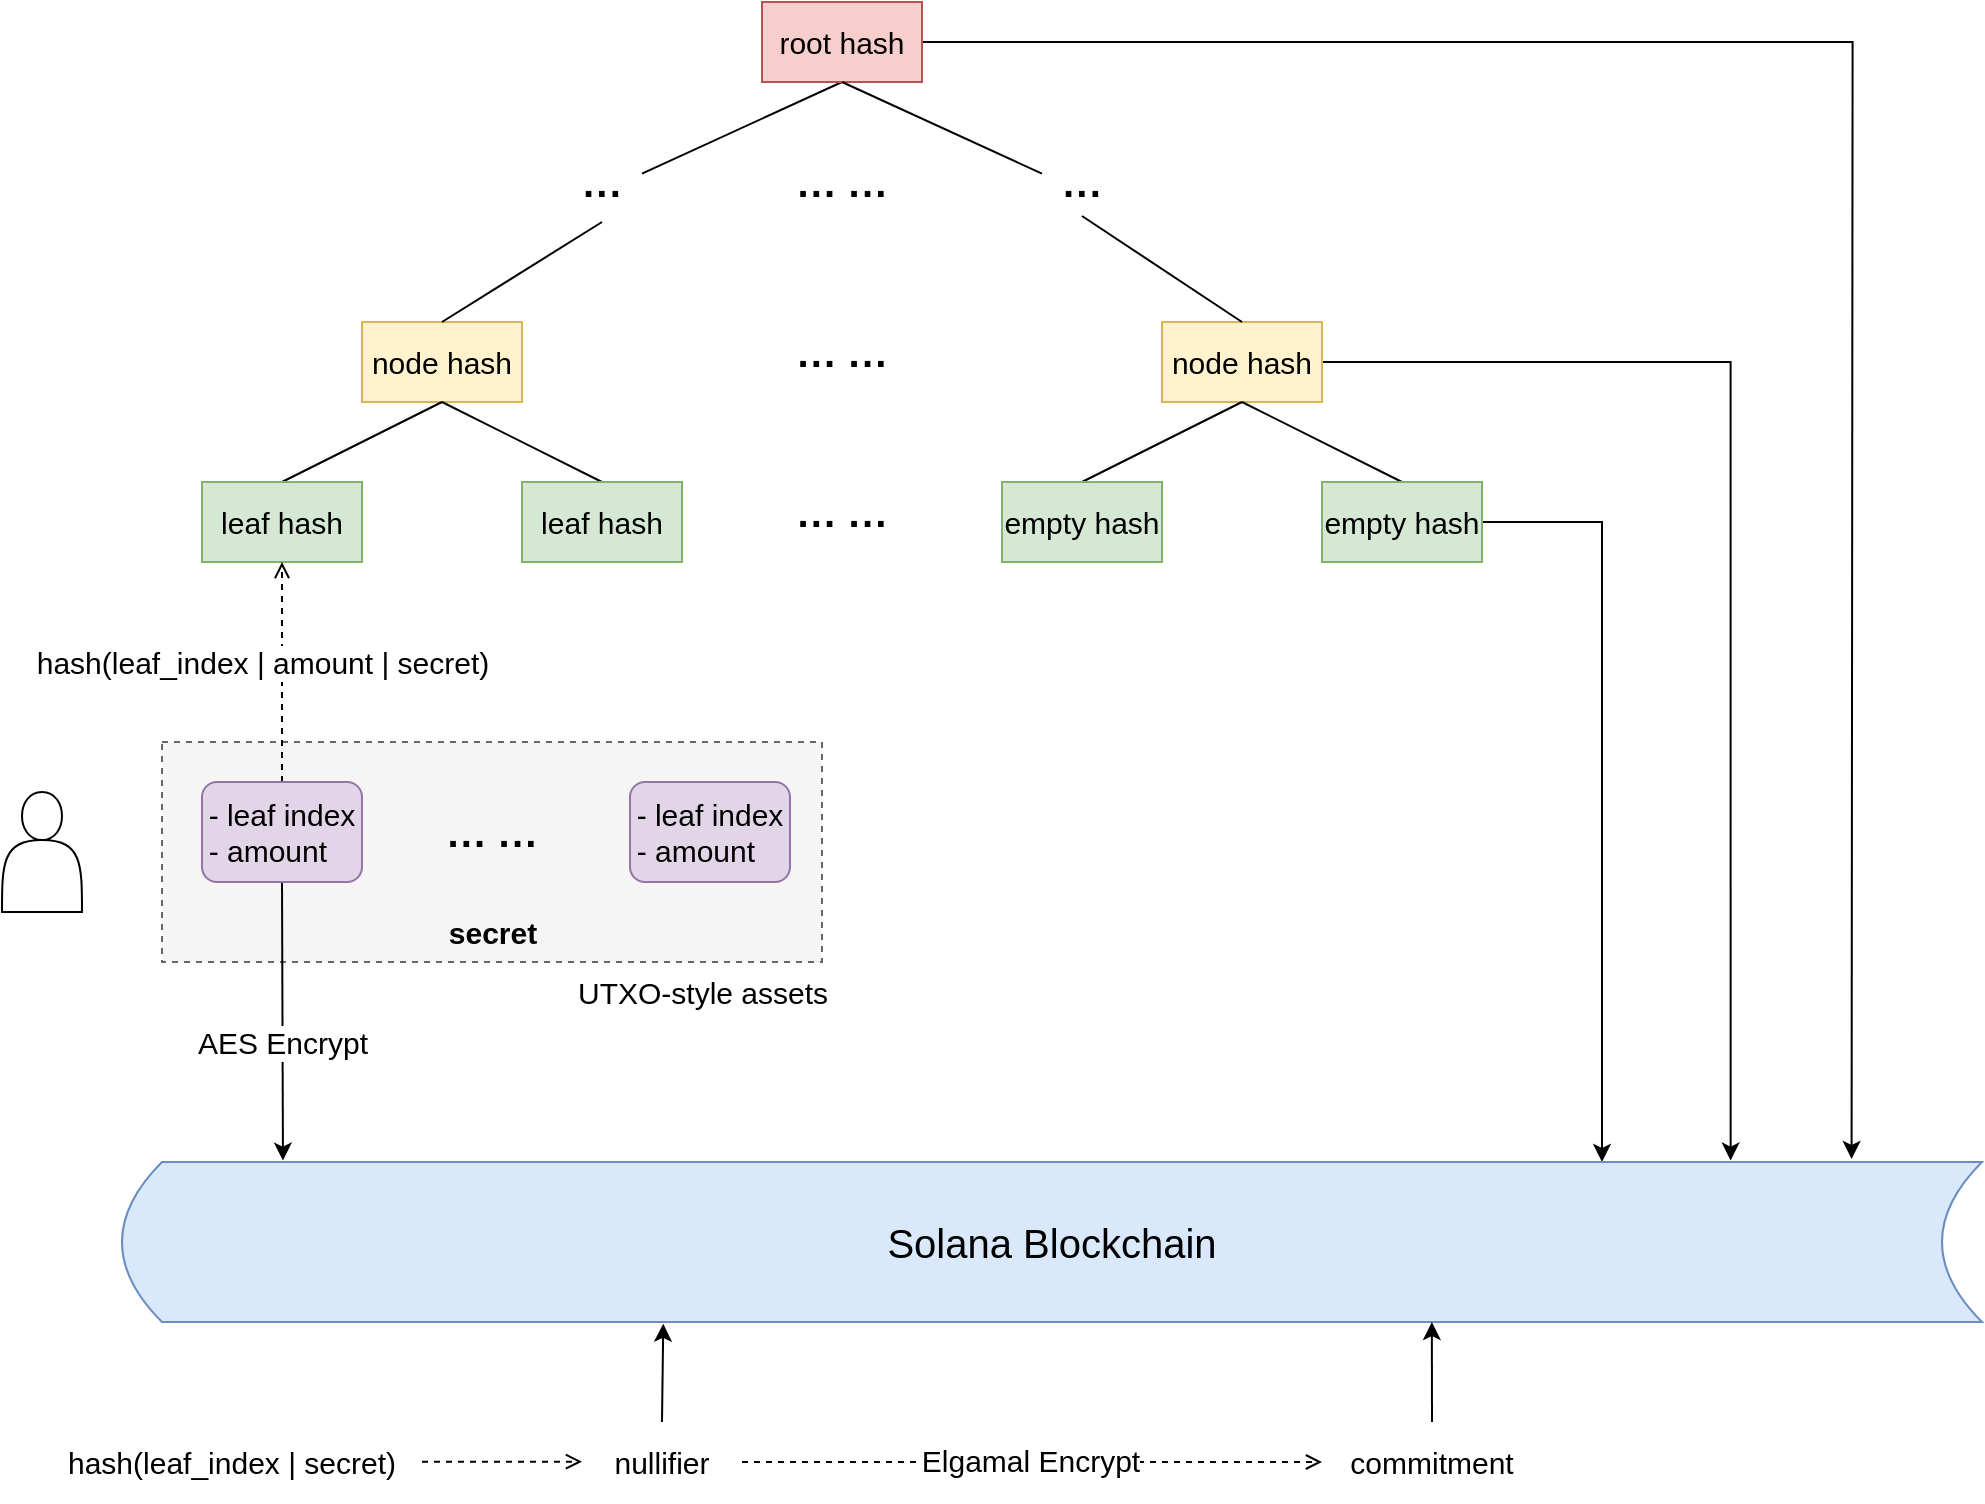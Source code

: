 <mxfile version="20.2.8" type="device"><diagram id="8EMxFf6STS4y8gYCHuE5" name="第 1 页"><mxGraphModel dx="1778" dy="1071" grid="1" gridSize="10" guides="1" tooltips="1" connect="1" arrows="1" fold="1" page="1" pageScale="1" pageWidth="827" pageHeight="1169" math="0" shadow="0"><root><mxCell id="0"/><mxCell id="1" parent="0"/><mxCell id="vUbe8f6Xz9YqmfPvGngN-27" value="" style="rounded=0;whiteSpace=wrap;html=1;fontSize=15;dashed=1;fillColor=#f5f5f5;fontColor=#333333;strokeColor=#666666;" vertex="1" parent="1"><mxGeometry x="320" y="620" width="330" height="110" as="geometry"/></mxCell><mxCell id="vUbe8f6Xz9YqmfPvGngN-11" style="edgeStyle=none;rounded=0;orthogonalLoop=1;jettySize=auto;html=1;entryX=0.5;entryY=1;entryDx=0;entryDy=0;fontSize=15;endArrow=none;endFill=0;" edge="1" parent="1" source="vUbe8f6Xz9YqmfPvGngN-8" target="vUbe8f6Xz9YqmfPvGngN-1"><mxGeometry relative="1" as="geometry"><mxPoint x="660" y="350" as="sourcePoint"/></mxGeometry></mxCell><mxCell id="vUbe8f6Xz9YqmfPvGngN-50" style="edgeStyle=orthogonalEdgeStyle;rounded=0;orthogonalLoop=1;jettySize=auto;html=1;exitX=1;exitY=0.5;exitDx=0;exitDy=0;entryX=0.88;entryY=-0.015;entryDx=0;entryDy=0;entryPerimeter=0;fontSize=12;endArrow=classic;endFill=1;" edge="1" parent="1" source="vUbe8f6Xz9YqmfPvGngN-1"><mxGeometry relative="1" as="geometry"><mxPoint x="1164.8" y="828.5" as="targetPoint"/></mxGeometry></mxCell><mxCell id="vUbe8f6Xz9YqmfPvGngN-1" value="root hash" style="rounded=0;whiteSpace=wrap;html=1;fillColor=#f8cecc;strokeColor=#b85450;fontSize=15;" vertex="1" parent="1"><mxGeometry x="620" y="250" width="80" height="40" as="geometry"/></mxCell><mxCell id="vUbe8f6Xz9YqmfPvGngN-2" value="node hash" style="rounded=0;whiteSpace=wrap;html=1;fillColor=#fff2cc;strokeColor=#d6b656;fontSize=15;" vertex="1" parent="1"><mxGeometry x="420" y="410" width="80" height="40" as="geometry"/></mxCell><mxCell id="vUbe8f6Xz9YqmfPvGngN-49" style="edgeStyle=orthogonalEdgeStyle;rounded=0;orthogonalLoop=1;jettySize=auto;html=1;exitX=1;exitY=0.5;exitDx=0;exitDy=0;entryX=0.817;entryY=-0.007;entryDx=0;entryDy=0;entryPerimeter=0;fontSize=12;endArrow=classic;endFill=1;" edge="1" parent="1" source="vUbe8f6Xz9YqmfPvGngN-3"><mxGeometry relative="1" as="geometry"><mxPoint x="1104.32" y="829.3" as="targetPoint"/><Array as="points"><mxPoint x="1104" y="430"/></Array></mxGeometry></mxCell><mxCell id="vUbe8f6Xz9YqmfPvGngN-3" value="node hash" style="rounded=0;whiteSpace=wrap;html=1;fillColor=#fff2cc;strokeColor=#d6b656;fontSize=15;" vertex="1" parent="1"><mxGeometry x="820" y="410" width="80" height="40" as="geometry"/></mxCell><mxCell id="vUbe8f6Xz9YqmfPvGngN-15" style="edgeStyle=none;rounded=0;orthogonalLoop=1;jettySize=auto;html=1;exitX=0.5;exitY=0;exitDx=0;exitDy=0;entryX=0.5;entryY=1;entryDx=0;entryDy=0;fontSize=15;endArrow=none;endFill=0;" edge="1" parent="1" source="vUbe8f6Xz9YqmfPvGngN-4" target="vUbe8f6Xz9YqmfPvGngN-2"><mxGeometry relative="1" as="geometry"/></mxCell><mxCell id="vUbe8f6Xz9YqmfPvGngN-4" value="leaf hash" style="rounded=0;whiteSpace=wrap;html=1;fillColor=#d5e8d4;strokeColor=#82b366;fontSize=15;" vertex="1" parent="1"><mxGeometry x="340" y="490" width="80" height="40" as="geometry"/></mxCell><mxCell id="vUbe8f6Xz9YqmfPvGngN-16" style="edgeStyle=none;rounded=0;orthogonalLoop=1;jettySize=auto;html=1;exitX=0.5;exitY=0;exitDx=0;exitDy=0;fontSize=15;endArrow=none;endFill=0;" edge="1" parent="1" source="vUbe8f6Xz9YqmfPvGngN-5"><mxGeometry relative="1" as="geometry"><mxPoint x="460" y="450" as="targetPoint"/></mxGeometry></mxCell><mxCell id="vUbe8f6Xz9YqmfPvGngN-5" value="leaf hash" style="rounded=0;whiteSpace=wrap;html=1;fillColor=#d5e8d4;strokeColor=#82b366;fontSize=15;" vertex="1" parent="1"><mxGeometry x="500" y="490" width="80" height="40" as="geometry"/></mxCell><mxCell id="vUbe8f6Xz9YqmfPvGngN-17" style="edgeStyle=none;rounded=0;orthogonalLoop=1;jettySize=auto;html=1;exitX=0.5;exitY=0;exitDx=0;exitDy=0;entryX=0.5;entryY=1;entryDx=0;entryDy=0;fontSize=15;endArrow=none;endFill=0;" edge="1" parent="1" source="vUbe8f6Xz9YqmfPvGngN-6" target="vUbe8f6Xz9YqmfPvGngN-3"><mxGeometry relative="1" as="geometry"/></mxCell><mxCell id="vUbe8f6Xz9YqmfPvGngN-6" value="empty hash" style="rounded=0;whiteSpace=wrap;html=1;fillColor=#d5e8d4;strokeColor=#82b366;fontSize=15;" vertex="1" parent="1"><mxGeometry x="740" y="490" width="80" height="40" as="geometry"/></mxCell><mxCell id="vUbe8f6Xz9YqmfPvGngN-18" style="edgeStyle=none;rounded=0;orthogonalLoop=1;jettySize=auto;html=1;exitX=0.5;exitY=0;exitDx=0;exitDy=0;entryX=0.5;entryY=1;entryDx=0;entryDy=0;fontSize=15;endArrow=none;endFill=0;" edge="1" parent="1" source="vUbe8f6Xz9YqmfPvGngN-7" target="vUbe8f6Xz9YqmfPvGngN-3"><mxGeometry relative="1" as="geometry"/></mxCell><mxCell id="vUbe8f6Xz9YqmfPvGngN-48" style="edgeStyle=orthogonalEdgeStyle;rounded=0;orthogonalLoop=1;jettySize=auto;html=1;exitX=1;exitY=0.5;exitDx=0;exitDy=0;fontSize=12;endArrow=classic;endFill=1;entryX=0.75;entryY=0;entryDx=0;entryDy=0;" edge="1" parent="1" source="vUbe8f6Xz9YqmfPvGngN-7"><mxGeometry relative="1" as="geometry"><mxPoint x="1040" y="830.0" as="targetPoint"/><Array as="points"><mxPoint x="1040" y="510"/></Array></mxGeometry></mxCell><mxCell id="vUbe8f6Xz9YqmfPvGngN-7" value="empty hash" style="rounded=0;whiteSpace=wrap;html=1;fillColor=#d5e8d4;strokeColor=#82b366;fontSize=15;" vertex="1" parent="1"><mxGeometry x="900" y="490" width="80" height="40" as="geometry"/></mxCell><mxCell id="vUbe8f6Xz9YqmfPvGngN-8" value="&lt;font style=&quot;font-size: 20px;&quot;&gt;&lt;b style=&quot;font-size: 20px;&quot;&gt;···&lt;/b&gt;&lt;/font&gt;" style="text;html=1;align=center;verticalAlign=middle;resizable=0;points=[];autosize=1;strokeColor=none;fillColor=none;fontSize=20;" vertex="1" parent="1"><mxGeometry x="520" y="325" width="40" height="40" as="geometry"/></mxCell><mxCell id="vUbe8f6Xz9YqmfPvGngN-9" value="&lt;font style=&quot;font-size: 20px;&quot;&gt;&lt;b style=&quot;font-size: 20px;&quot;&gt;···&lt;/b&gt;&lt;/font&gt;" style="text;html=1;align=center;verticalAlign=middle;resizable=0;points=[];autosize=1;strokeColor=none;fillColor=none;fontSize=20;" vertex="1" parent="1"><mxGeometry x="760" y="325" width="40" height="40" as="geometry"/></mxCell><mxCell id="vUbe8f6Xz9YqmfPvGngN-12" style="edgeStyle=none;rounded=0;orthogonalLoop=1;jettySize=auto;html=1;entryX=0.5;entryY=1;entryDx=0;entryDy=0;fontSize=15;endArrow=none;endFill=0;" edge="1" parent="1" source="vUbe8f6Xz9YqmfPvGngN-9" target="vUbe8f6Xz9YqmfPvGngN-1"><mxGeometry relative="1" as="geometry"><mxPoint x="575" y="343.542" as="sourcePoint"/><mxPoint x="670" y="300" as="targetPoint"/></mxGeometry></mxCell><mxCell id="vUbe8f6Xz9YqmfPvGngN-13" style="edgeStyle=none;rounded=0;orthogonalLoop=1;jettySize=auto;html=1;fontSize=15;endArrow=none;endFill=0;" edge="1" parent="1"><mxGeometry relative="1" as="geometry"><mxPoint x="460" y="410.002" as="sourcePoint"/><mxPoint x="540" y="360" as="targetPoint"/></mxGeometry></mxCell><mxCell id="vUbe8f6Xz9YqmfPvGngN-14" style="edgeStyle=none;rounded=0;orthogonalLoop=1;jettySize=auto;html=1;fontSize=15;exitX=0.5;exitY=0;exitDx=0;exitDy=0;entryX=0.5;entryY=0.8;entryDx=0;entryDy=0;entryPerimeter=0;endArrow=none;endFill=0;" edge="1" parent="1" source="vUbe8f6Xz9YqmfPvGngN-3" target="vUbe8f6Xz9YqmfPvGngN-9"><mxGeometry relative="1" as="geometry"><mxPoint x="470" y="420.002" as="sourcePoint"/><mxPoint x="550" y="376" as="targetPoint"/></mxGeometry></mxCell><mxCell id="vUbe8f6Xz9YqmfPvGngN-19" value="&lt;b style=&quot;font-size: 20px;&quot;&gt;···&amp;nbsp;&lt;/b&gt;&lt;b style=&quot;font-size: 20px;&quot;&gt;···&lt;/b&gt;" style="text;html=1;align=center;verticalAlign=middle;resizable=0;points=[];autosize=1;strokeColor=none;fillColor=none;fontSize=20;" vertex="1" parent="1"><mxGeometry x="625" y="410" width="70" height="40" as="geometry"/></mxCell><mxCell id="vUbe8f6Xz9YqmfPvGngN-20" value="&lt;b style=&quot;font-size: 20px;&quot;&gt;···&amp;nbsp;&lt;/b&gt;&lt;b style=&quot;font-size: 20px;&quot;&gt;···&lt;/b&gt;" style="text;html=1;align=center;verticalAlign=middle;resizable=0;points=[];autosize=1;strokeColor=none;fillColor=none;fontSize=20;" vertex="1" parent="1"><mxGeometry x="625" y="490" width="70" height="40" as="geometry"/></mxCell><mxCell id="vUbe8f6Xz9YqmfPvGngN-21" value="&lt;b style=&quot;font-size: 20px;&quot;&gt;&lt;span style=&quot;font-size: 20px;&quot;&gt;···&amp;nbsp;&lt;/span&gt;&lt;span style=&quot;font-size: 20px;&quot;&gt;···&lt;/span&gt;&lt;/b&gt;" style="text;html=1;align=center;verticalAlign=middle;resizable=0;points=[];autosize=1;strokeColor=none;fillColor=none;fontSize=20;" vertex="1" parent="1"><mxGeometry x="625" y="325" width="70" height="40" as="geometry"/></mxCell><mxCell id="vUbe8f6Xz9YqmfPvGngN-25" style="edgeStyle=none;rounded=0;orthogonalLoop=1;jettySize=auto;html=1;exitX=0.5;exitY=0;exitDx=0;exitDy=0;entryX=0.5;entryY=1;entryDx=0;entryDy=0;fontSize=15;endArrow=open;endFill=0;dashed=1;" edge="1" parent="1" source="vUbe8f6Xz9YqmfPvGngN-22" target="vUbe8f6Xz9YqmfPvGngN-4"><mxGeometry relative="1" as="geometry"/></mxCell><mxCell id="vUbe8f6Xz9YqmfPvGngN-26" value="hash(leaf_index | amount | secret)" style="edgeLabel;html=1;align=center;verticalAlign=middle;resizable=0;points=[];fontSize=15;" vertex="1" connectable="0" parent="vUbe8f6Xz9YqmfPvGngN-25"><mxGeometry x="0.237" y="-2" relative="1" as="geometry"><mxPoint x="-12" y="8" as="offset"/></mxGeometry></mxCell><mxCell id="vUbe8f6Xz9YqmfPvGngN-46" style="edgeStyle=none;rounded=0;orthogonalLoop=1;jettySize=auto;html=1;exitX=0.5;exitY=1;exitDx=0;exitDy=0;entryX=0.063;entryY=-0.007;entryDx=0;entryDy=0;entryPerimeter=0;fontSize=12;endArrow=classic;endFill=1;" edge="1" parent="1" source="vUbe8f6Xz9YqmfPvGngN-22"><mxGeometry relative="1" as="geometry"><mxPoint x="380.48" y="829.3" as="targetPoint"/></mxGeometry></mxCell><mxCell id="vUbe8f6Xz9YqmfPvGngN-51" value="AES Encrypt" style="edgeLabel;html=1;align=center;verticalAlign=middle;resizable=0;points=[];fontSize=15;" vertex="1" connectable="0" parent="vUbe8f6Xz9YqmfPvGngN-46"><mxGeometry x="-0.174" y="-1" relative="1" as="geometry"><mxPoint x="1" y="22" as="offset"/></mxGeometry></mxCell><mxCell id="vUbe8f6Xz9YqmfPvGngN-22" value="&lt;div style=&quot;text-align: left; font-size: 15px;&quot;&gt;&lt;span style=&quot;background-color: initial; font-size: 15px;&quot;&gt;- leaf index&lt;/span&gt;&lt;br style=&quot;font-size: 15px;&quot;&gt;&lt;span style=&quot;background-color: initial; font-size: 15px;&quot;&gt;- amount&lt;/span&gt;&lt;br style=&quot;font-size: 15px;&quot;&gt;&lt;/div&gt;" style="rounded=1;whiteSpace=wrap;html=1;fontSize=15;fillColor=#e1d5e7;strokeColor=#9673a6;" vertex="1" parent="1"><mxGeometry x="340" y="640" width="80" height="50" as="geometry"/></mxCell><mxCell id="vUbe8f6Xz9YqmfPvGngN-24" value="&lt;div style=&quot;text-align: left; font-size: 15px;&quot;&gt;&lt;span style=&quot;background-color: initial; font-size: 15px;&quot;&gt;- leaf index&lt;/span&gt;&lt;br style=&quot;font-size: 15px;&quot;&gt;&lt;span style=&quot;background-color: initial; font-size: 15px;&quot;&gt;- amount&lt;/span&gt;&lt;br style=&quot;font-size: 15px;&quot;&gt;&lt;/div&gt;" style="rounded=1;whiteSpace=wrap;html=1;fontSize=15;fillColor=#e1d5e7;strokeColor=#9673a6;" vertex="1" parent="1"><mxGeometry x="554" y="640" width="80" height="50" as="geometry"/></mxCell><mxCell id="vUbe8f6Xz9YqmfPvGngN-28" value="&lt;span style=&quot;font-size: 15px;&quot;&gt;&lt;b style=&quot;font-size: 15px;&quot;&gt;secret&lt;/b&gt;&lt;/span&gt;" style="text;html=1;align=center;verticalAlign=middle;resizable=0;points=[];autosize=1;strokeColor=none;fillColor=none;fontSize=15;" vertex="1" parent="1"><mxGeometry x="450" y="700" width="70" height="30" as="geometry"/></mxCell><mxCell id="vUbe8f6Xz9YqmfPvGngN-29" value="UTXO-style assets" style="text;html=1;align=center;verticalAlign=middle;resizable=0;points=[];autosize=1;strokeColor=none;fillColor=none;fontSize=15;" vertex="1" parent="1"><mxGeometry x="515" y="730" width="150" height="30" as="geometry"/></mxCell><mxCell id="vUbe8f6Xz9YqmfPvGngN-53" value="&lt;font style=&quot;font-size: 20px;&quot;&gt;&lt;b style=&quot;font-size: 20px;&quot;&gt;···&amp;nbsp;&lt;/b&gt;&lt;b style=&quot;font-size: 20px;&quot;&gt;···&lt;/b&gt;&lt;/font&gt;" style="text;html=1;align=center;verticalAlign=middle;resizable=0;points=[];autosize=1;strokeColor=none;fillColor=none;fontSize=20;" vertex="1" parent="1"><mxGeometry x="450" y="650" width="70" height="40" as="geometry"/></mxCell><mxCell id="vUbe8f6Xz9YqmfPvGngN-54" value="&lt;font style=&quot;font-size: 20px;&quot;&gt;Solana Blockchain&lt;/font&gt;" style="shape=dataStorage;whiteSpace=wrap;html=1;fixedSize=1;fontSize=12;fillColor=#dae8fc;strokeColor=#6c8ebf;" vertex="1" parent="1"><mxGeometry x="300" y="830" width="930" height="80" as="geometry"/></mxCell><mxCell id="vUbe8f6Xz9YqmfPvGngN-57" value="" style="shape=actor;whiteSpace=wrap;html=1;fontSize=15;" vertex="1" parent="1"><mxGeometry x="240" y="645" width="40" height="60" as="geometry"/></mxCell><mxCell id="vUbe8f6Xz9YqmfPvGngN-67" style="rounded=0;orthogonalLoop=1;jettySize=auto;html=1;entryX=0.291;entryY=1.011;entryDx=0;entryDy=0;fontSize=20;endArrow=classic;endFill=1;entryPerimeter=0;exitX=0.5;exitY=0;exitDx=0;exitDy=0;" edge="1" parent="1" source="vUbe8f6Xz9YqmfPvGngN-75" target="vUbe8f6Xz9YqmfPvGngN-54"><mxGeometry relative="1" as="geometry"><mxPoint x="566.08" y="972.846" as="sourcePoint"/><mxPoint x="535.29" y="910" as="targetPoint"/></mxGeometry></mxCell><mxCell id="vUbe8f6Xz9YqmfPvGngN-69" style="rounded=0;orthogonalLoop=1;jettySize=auto;html=1;exitX=1;exitY=0.5;exitDx=0;exitDy=0;entryX=0;entryY=0.5;entryDx=0;entryDy=0;fontSize=20;endArrow=open;endFill=0;dashed=1;" edge="1" parent="1" source="vUbe8f6Xz9YqmfPvGngN-75" target="vUbe8f6Xz9YqmfPvGngN-68"><mxGeometry relative="1" as="geometry"><mxPoint x="610.09" y="984.704" as="sourcePoint"/></mxGeometry></mxCell><mxCell id="vUbe8f6Xz9YqmfPvGngN-71" value="&lt;font style=&quot;font-size: 15px;&quot;&gt;Elgamal Encrypt&lt;/font&gt;" style="edgeLabel;html=1;align=center;verticalAlign=middle;resizable=0;points=[];fontSize=20;" vertex="1" connectable="0" parent="vUbe8f6Xz9YqmfPvGngN-69"><mxGeometry x="0.204" y="-1" relative="1" as="geometry"><mxPoint x="-31" y="-4" as="offset"/></mxGeometry></mxCell><mxCell id="vUbe8f6Xz9YqmfPvGngN-68" value="&lt;span style=&quot;color: rgb(0, 0, 0); font-family: Helvetica; font-size: 15px; font-style: normal; font-variant-ligatures: normal; font-variant-caps: normal; font-weight: 400; letter-spacing: normal; orphans: 2; text-indent: 0px; text-transform: none; widows: 2; word-spacing: 0px; -webkit-text-stroke-width: 0px; background-color: rgb(255, 255, 255); text-decoration-thickness: initial; text-decoration-style: initial; text-decoration-color: initial; float: none; display: inline !important;&quot;&gt;commitment&lt;/span&gt;" style="text;whiteSpace=wrap;html=1;fontSize=20;align=center;" vertex="1" parent="1"><mxGeometry x="900" y="960" width="110" height="40" as="geometry"/></mxCell><mxCell id="vUbe8f6Xz9YqmfPvGngN-74" style="rounded=0;orthogonalLoop=1;jettySize=auto;html=1;entryX=0.253;entryY=1.025;entryDx=0;entryDy=0;fontSize=20;endArrow=classic;endFill=1;entryPerimeter=0;exitX=0.5;exitY=0;exitDx=0;exitDy=0;" edge="1" parent="1" source="vUbe8f6Xz9YqmfPvGngN-68"><mxGeometry relative="1" as="geometry"><mxPoint x="955" y="970" as="sourcePoint"/><mxPoint x="954.92" y="910" as="targetPoint"/></mxGeometry></mxCell><mxCell id="vUbe8f6Xz9YqmfPvGngN-75" value="&lt;span style=&quot;color: rgb(0, 0, 0); font-family: Helvetica; font-size: 15px; font-style: normal; font-variant-ligatures: normal; font-variant-caps: normal; font-weight: 400; letter-spacing: normal; orphans: 2; text-indent: 0px; text-transform: none; widows: 2; word-spacing: 0px; -webkit-text-stroke-width: 0px; background-color: rgb(255, 255, 255); text-decoration-thickness: initial; text-decoration-style: initial; text-decoration-color: initial; float: none; display: inline !important;&quot;&gt;nullifier&lt;/span&gt;" style="text;whiteSpace=wrap;html=1;fontSize=20;align=center;" vertex="1" parent="1"><mxGeometry x="530" y="960" width="80" height="40" as="geometry"/></mxCell><mxCell id="vUbe8f6Xz9YqmfPvGngN-77" value="&lt;span style=&quot;color: rgb(0, 0, 0); font-family: Helvetica; font-size: 15px; font-style: normal; font-variant-ligatures: normal; font-variant-caps: normal; font-weight: 400; letter-spacing: normal; orphans: 2; text-indent: 0px; text-transform: none; widows: 2; word-spacing: 0px; -webkit-text-stroke-width: 0px; background-color: rgb(255, 255, 255); text-decoration-thickness: initial; text-decoration-style: initial; text-decoration-color: initial; float: none; display: inline !important;&quot;&gt;hash(leaf_index | secret)&lt;/span&gt;" style="text;whiteSpace=wrap;html=1;fontSize=20;align=center;" vertex="1" parent="1"><mxGeometry x="260" y="960" width="190" height="40" as="geometry"/></mxCell><mxCell id="vUbe8f6Xz9YqmfPvGngN-78" style="rounded=0;orthogonalLoop=1;jettySize=auto;html=1;entryX=0;entryY=0.5;entryDx=0;entryDy=0;fontSize=20;endArrow=open;endFill=0;dashed=1;" edge="1" parent="1" source="vUbe8f6Xz9YqmfPvGngN-77"><mxGeometry relative="1" as="geometry"><mxPoint x="493" y="979.82" as="sourcePoint"/><mxPoint x="530" y="979.82" as="targetPoint"/></mxGeometry></mxCell></root></mxGraphModel></diagram></mxfile>